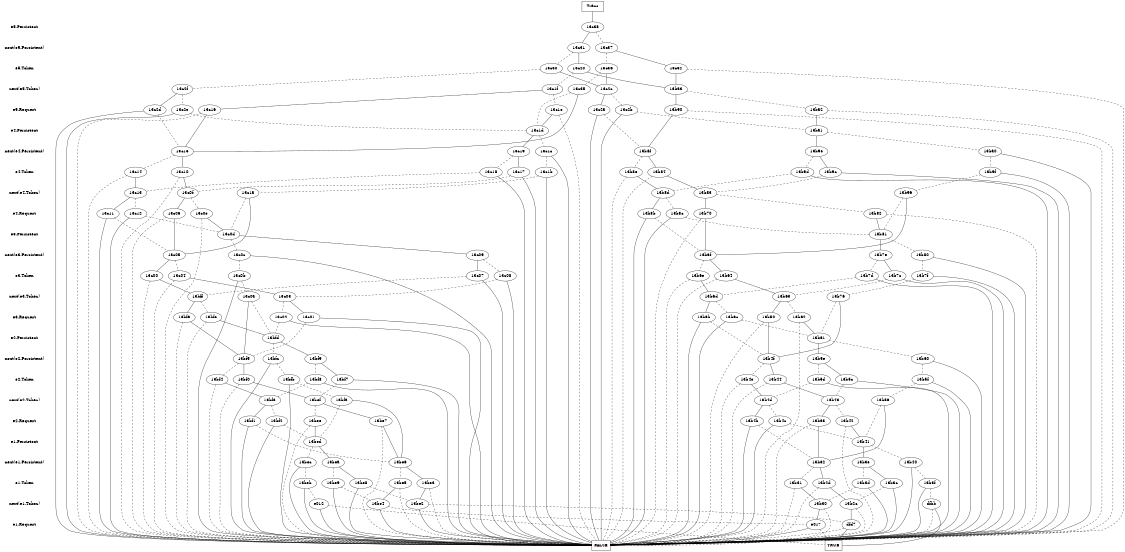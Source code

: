 digraph "DD" {
size = "7.5,10"
center = true;
edge [dir = none];
{ node [shape = plaintext];
  edge [style = invis];
  "CONST NODES" [style = invis];
" e5.Persistent " -> " next(e5.Persistent) " -> " e5.Token " -> " next(e5.Token) " -> " e5.Request " -> " e4.Persistent " -> " next(e4.Persistent) " -> " e4.Token " -> " next(e4.Token) " -> " e4.Request " -> " e3.Persistent " -> " next(e3.Persistent) " -> " e3.Token " -> " next(e3.Token) " -> " e3.Request " -> " e2.Persistent " -> " next(e2.Persistent) " -> " e2.Token " -> " next(e2.Token) " -> " e2.Request " -> " e1.Persistent " -> " next(e1.Persistent) " -> " e1.Token " -> " next(e1.Token) " -> " e1.Request " -> "CONST NODES"; 
}
{ rank = same; node [shape = box]; edge [style = invis];
"  Trans  "; }
{ rank = same; " e5.Persistent ";
"13c38";
}
{ rank = same; " next(e5.Persistent) ";
"13c31";
"13c37";
}
{ rank = same; " e5.Token ";
"13c30";
"13c36";
"13c20";
"13c32";
}
{ rank = same; " next(e5.Token) ";
"13ba3";
"13c1f";
"13c2f";
"13c2c";
"13c35";
}
{ rank = same; " e5.Request ";
"13c2d";
"13c16";
"13c1e";
"13c2e";
"13c2b";
"13b90";
"13ba2";
"13c2a";
}
{ rank = same; " e4.Persistent ";
"13ba1";
"13c1d";
}
{ rank = same; " next(e4.Persistent) ";
"13b9e";
"13c15";
"13c1c";
"13ba0";
"13b8f";
"13c19";
}
{ rank = same; " e4.Token ";
"13c18";
"13b9f";
"13c10";
"13c14";
"13c1b";
"13b9c";
"13b84";
"13b9d";
"13b8e";
"13c17";
}
{ rank = same; " next(e4.Token) ";
"13b8d";
"13b83";
"13c1a";
"13c13";
"13b96";
"13c0f";
}
{ rank = same; " e4.Request ";
"13c06";
"13c0e";
"13b8c";
"13c11";
"13b70";
"13b82";
"13b8b";
"13c12";
}
{ rank = same; " e3.Persistent ";
"13b81";
"13c0d";
}
{ rank = same; " next(e3.Persistent) ";
"13b7e";
"13c09";
"13b80";
"13b6f";
"13c05";
"13c0c";
}
{ rank = same; " e3.Token ";
"13c00";
"13b7f";
"13c04";
"13c07";
"13b7c";
"13c08";
"13b64";
"13b6e";
"13c0b";
"13b7d";
}
{ rank = same; " next(e3.Token) ";
"13c03";
"13b63";
"13bff";
"13b76";
"13c0a";
"13b6d";
}
{ rank = same; " e3.Request ";
"13bf6";
"13bfe";
"13c01";
"13c02";
"13b6c";
"13b50";
"13b62";
"13b6b";
}
{ rank = same; " e2.Persistent ";
"13b61";
"13bfd";
}
{ rank = same; " next(e2.Persistent) ";
"13bf5";
"13bfc";
"13b60";
"13b4f";
"13bf9";
"13b5e";
}
{ rank = same; " e2.Token ";
"13bf8";
"13bf0";
"13bf4";
"13b5f";
"13bfb";
"13b5c";
"13b44";
"13b4e";
"13b5d";
"13bf7";
}
{ rank = same; " next(e2.Token) ";
"13bef";
"13b43";
"13bf3";
"13bfa";
"13b4d";
"13b56";
}
{ rank = same; " e2.Request ";
"13bee";
"13b33";
"13b4c";
"13be7";
"13bf1";
"13b42";
"13bf2";
"13b4b";
}
{ rank = same; " e1.Persistent ";
"13bed";
"13b41";
}
{ rank = same; " next(e1.Persistent) ";
"13be6";
"13b40";
"13bea";
"13bec";
"13b3e";
"13b32";
}
{ rank = same; " e1.Token ";
"13b2d";
"13b31";
"13beb";
"13b3f";
"13be8";
"13be3";
"13be5";
"13be9";
"13b3c";
"13b3d";
}
{ rank = same; " next(e1.Token) ";
"dfbb";
"13be2";
"13be4";
"e012";
"13b2c";
"13b30";
}
{ rank = same; " e1.Request ";
"dfd7";
"e017";
}
{ rank = same; "CONST NODES";
{ node [shape = box]; "dee3" [label = "TRUE"];
"dee4" [label = "FALSE"];
}
}
"  Trans  " -> "13c38" [style = solid];
"13c38" -> "13c31";
"13c38" -> "13c37" [style = dashed];
"13c31" -> "13c20";
"13c31" -> "13c30" [style = dashed];
"13c37" -> "13c32";
"13c37" -> "13c36" [style = dashed];
"13c30" -> "13c2c";
"13c30" -> "13c2f" [style = dashed];
"13c36" -> "13c2c";
"13c36" -> "13c35" [style = dashed];
"13c20" -> "13ba3";
"13c20" -> "13c1f" [style = dashed];
"13c32" -> "13ba3";
"13c32" -> "dee4" [style = dashed];
"13ba3" -> "13b90";
"13ba3" -> "13ba2" [style = dashed];
"13c1f" -> "13c16";
"13c1f" -> "13c1e" [style = dashed];
"13c2f" -> "13c2d";
"13c2f" -> "13c2e" [style = dashed];
"13c2c" -> "13c2a";
"13c2c" -> "13c2b" [style = dashed];
"13c35" -> "13c15";
"13c35" -> "13c1d" [style = dashed];
"13c2d" -> "dee4";
"13c2d" -> "13c15" [style = dashed];
"13c16" -> "13c15";
"13c16" -> "dee4" [style = dashed];
"13c1e" -> "13c1d";
"13c1e" -> "dee4" [style = dashed];
"13c2e" -> "dee4";
"13c2e" -> "13c1d" [style = dashed];
"13c2b" -> "dee4";
"13c2b" -> "13ba1" [style = dashed];
"13b90" -> "13b8f";
"13b90" -> "dee4" [style = dashed];
"13ba2" -> "13ba1";
"13ba2" -> "dee4" [style = dashed];
"13c2a" -> "dee4";
"13c2a" -> "13b8f" [style = dashed];
"13ba1" -> "13b9e";
"13ba1" -> "13ba0" [style = dashed];
"13c1d" -> "13c19";
"13c1d" -> "13c1c" [style = dashed];
"13b9e" -> "13b9c";
"13b9e" -> "13b9d" [style = dashed];
"13c15" -> "13c10";
"13c15" -> "13c14" [style = dashed];
"13c1c" -> "dee4";
"13c1c" -> "13c1b" [style = dashed];
"13ba0" -> "dee4";
"13ba0" -> "13b9f" [style = dashed];
"13b8f" -> "13b84";
"13b8f" -> "13b8e" [style = dashed];
"13c19" -> "13c17";
"13c19" -> "13c18" [style = dashed];
"13c18" -> "dee4";
"13c18" -> "13c13" [style = dashed];
"13b9f" -> "dee4";
"13b9f" -> "13b96" [style = dashed];
"13c10" -> "13c0f";
"13c10" -> "dee4" [style = dashed];
"13c14" -> "13c13";
"13c14" -> "dee4" [style = dashed];
"13c1b" -> "dee4";
"13c1b" -> "13c1a" [style = dashed];
"13b9c" -> "dee4";
"13b9c" -> "13b83" [style = dashed];
"13b84" -> "13b83";
"13b84" -> "dee4" [style = dashed];
"13b9d" -> "dee4";
"13b9d" -> "13b8d" [style = dashed];
"13b8e" -> "13b8d";
"13b8e" -> "dee4" [style = dashed];
"13c17" -> "dee4";
"13c17" -> "13c0f" [style = dashed];
"13b8d" -> "13b8b";
"13b8d" -> "13b8c" [style = dashed];
"13b83" -> "13b70";
"13b83" -> "13b82" [style = dashed];
"13c1a" -> "13c05";
"13c1a" -> "13c0d" [style = dashed];
"13c13" -> "13c11";
"13c13" -> "13c12" [style = dashed];
"13b96" -> "13b6f";
"13b96" -> "13b81" [style = dashed];
"13c0f" -> "13c06";
"13c0f" -> "13c0e" [style = dashed];
"13c06" -> "13c05";
"13c06" -> "dee4" [style = dashed];
"13c0e" -> "13c0d";
"13c0e" -> "dee4" [style = dashed];
"13b8c" -> "dee4";
"13b8c" -> "13b81" [style = dashed];
"13c11" -> "dee4";
"13c11" -> "13c05" [style = dashed];
"13b70" -> "13b6f";
"13b70" -> "dee4" [style = dashed];
"13b82" -> "13b81";
"13b82" -> "dee4" [style = dashed];
"13b8b" -> "dee4";
"13b8b" -> "13b6f" [style = dashed];
"13c12" -> "dee4";
"13c12" -> "13c0d" [style = dashed];
"13b81" -> "13b7e";
"13b81" -> "13b80" [style = dashed];
"13c0d" -> "13c09";
"13c0d" -> "13c0c" [style = dashed];
"13b7e" -> "13b7c";
"13b7e" -> "13b7d" [style = dashed];
"13c09" -> "13c07";
"13c09" -> "13c08" [style = dashed];
"13b80" -> "dee4";
"13b80" -> "13b7f" [style = dashed];
"13b6f" -> "13b64";
"13b6f" -> "13b6e" [style = dashed];
"13c05" -> "13c00";
"13c05" -> "13c04" [style = dashed];
"13c0c" -> "dee4";
"13c0c" -> "13c0b" [style = dashed];
"13c00" -> "13bff";
"13c00" -> "dee4" [style = dashed];
"13b7f" -> "dee4";
"13b7f" -> "13b76" [style = dashed];
"13c04" -> "13c03";
"13c04" -> "dee4" [style = dashed];
"13c07" -> "dee4";
"13c07" -> "13bff" [style = dashed];
"13b7c" -> "dee4";
"13b7c" -> "13b63" [style = dashed];
"13c08" -> "dee4";
"13c08" -> "13c03" [style = dashed];
"13b64" -> "13b63";
"13b64" -> "dee4" [style = dashed];
"13b6e" -> "13b6d";
"13b6e" -> "dee4" [style = dashed];
"13c0b" -> "dee4";
"13c0b" -> "13c0a" [style = dashed];
"13b7d" -> "dee4";
"13b7d" -> "13b6d" [style = dashed];
"13c03" -> "13c01";
"13c03" -> "13c02" [style = dashed];
"13b63" -> "13b50";
"13b63" -> "13b62" [style = dashed];
"13bff" -> "13bf6";
"13bff" -> "13bfe" [style = dashed];
"13b76" -> "13b4f";
"13b76" -> "13b61" [style = dashed];
"13c0a" -> "13bf5";
"13c0a" -> "13bfd" [style = dashed];
"13b6d" -> "13b6b";
"13b6d" -> "13b6c" [style = dashed];
"13bf6" -> "13bf5";
"13bf6" -> "dee4" [style = dashed];
"13bfe" -> "13bfd";
"13bfe" -> "dee4" [style = dashed];
"13c01" -> "dee4";
"13c01" -> "13bf5" [style = dashed];
"13c02" -> "dee4";
"13c02" -> "13bfd" [style = dashed];
"13b6c" -> "dee4";
"13b6c" -> "13b61" [style = dashed];
"13b50" -> "13b4f";
"13b50" -> "dee4" [style = dashed];
"13b62" -> "13b61";
"13b62" -> "dee4" [style = dashed];
"13b6b" -> "dee4";
"13b6b" -> "13b4f" [style = dashed];
"13b61" -> "13b5e";
"13b61" -> "13b60" [style = dashed];
"13bfd" -> "13bf9";
"13bfd" -> "13bfc" [style = dashed];
"13bf5" -> "13bf0";
"13bf5" -> "13bf4" [style = dashed];
"13bfc" -> "dee4";
"13bfc" -> "13bfb" [style = dashed];
"13b60" -> "dee4";
"13b60" -> "13b5f" [style = dashed];
"13b4f" -> "13b44";
"13b4f" -> "13b4e" [style = dashed];
"13bf9" -> "13bf7";
"13bf9" -> "13bf8" [style = dashed];
"13b5e" -> "13b5c";
"13b5e" -> "13b5d" [style = dashed];
"13bf8" -> "dee4";
"13bf8" -> "13bf3" [style = dashed];
"13bf0" -> "13bef";
"13bf0" -> "dee4" [style = dashed];
"13bf4" -> "13bf3";
"13bf4" -> "dee4" [style = dashed];
"13b5f" -> "dee4";
"13b5f" -> "13b56" [style = dashed];
"13bfb" -> "dee4";
"13bfb" -> "13bfa" [style = dashed];
"13b5c" -> "dee4";
"13b5c" -> "13b43" [style = dashed];
"13b44" -> "13b43";
"13b44" -> "dee4" [style = dashed];
"13b4e" -> "13b4d";
"13b4e" -> "dee4" [style = dashed];
"13b5d" -> "dee4";
"13b5d" -> "13b4d" [style = dashed];
"13bf7" -> "dee4";
"13bf7" -> "13bef" [style = dashed];
"13bef" -> "13be7";
"13bef" -> "13bee" [style = dashed];
"13b43" -> "13b33";
"13b43" -> "13b42" [style = dashed];
"13bf3" -> "13bf1";
"13bf3" -> "13bf2" [style = dashed];
"13bfa" -> "13be6";
"13bfa" -> "13bed" [style = dashed];
"13b4d" -> "13b4b";
"13b4d" -> "13b4c" [style = dashed];
"13b56" -> "13b32";
"13b56" -> "13b41" [style = dashed];
"13bee" -> "13bed";
"13bee" -> "dee4" [style = dashed];
"13b33" -> "13b32";
"13b33" -> "dee4" [style = dashed];
"13b4c" -> "dee4";
"13b4c" -> "13b41" [style = dashed];
"13be7" -> "13be6";
"13be7" -> "dee4" [style = dashed];
"13bf1" -> "dee4";
"13bf1" -> "13be6" [style = dashed];
"13b42" -> "13b41";
"13b42" -> "dee4" [style = dashed];
"13bf2" -> "dee4";
"13bf2" -> "13bed" [style = dashed];
"13b4b" -> "dee4";
"13b4b" -> "13b32" [style = dashed];
"13bed" -> "13bea";
"13bed" -> "13bec" [style = dashed];
"13b41" -> "13b3e";
"13b41" -> "13b40" [style = dashed];
"13be6" -> "13be3";
"13be6" -> "13be5" [style = dashed];
"13b40" -> "dee4";
"13b40" -> "13b3f" [style = dashed];
"13bea" -> "13be8";
"13bea" -> "13be9" [style = dashed];
"13bec" -> "dee4";
"13bec" -> "13beb" [style = dashed];
"13b3e" -> "13b3c";
"13b3e" -> "13b3d" [style = dashed];
"13b32" -> "13b2d";
"13b32" -> "13b31" [style = dashed];
"13b2d" -> "13b2c";
"13b2d" -> "dee4" [style = dashed];
"13b31" -> "13b30";
"13b31" -> "dee4" [style = dashed];
"13beb" -> "dee4";
"13beb" -> "e012" [style = dashed];
"13b3f" -> "dee4";
"13b3f" -> "dfbb" [style = dashed];
"13be8" -> "dee4";
"13be8" -> "13be2" [style = dashed];
"13be3" -> "13be2";
"13be3" -> "dee4" [style = dashed];
"13be5" -> "13be4";
"13be5" -> "dee4" [style = dashed];
"13be9" -> "dee4";
"13be9" -> "13be4" [style = dashed];
"13b3c" -> "dee4";
"13b3c" -> "13b2c" [style = dashed];
"13b3d" -> "dee4";
"13b3d" -> "13b30" [style = dashed];
"dfbb" -> "dee3";
"dfbb" -> "dee4" [style = dashed];
"13be2" -> "dee4";
"13be2" -> "dfd7" [style = dashed];
"13be4" -> "dee4";
"13be4" -> "e017" [style = dashed];
"e012" -> "dee4";
"e012" -> "dee3" [style = dashed];
"13b2c" -> "dfd7";
"13b2c" -> "dee4" [style = dashed];
"13b30" -> "e017";
"13b30" -> "dee4" [style = dashed];
"dfd7" -> "dee3";
"dfd7" -> "dee4" [style = dashed];
"e017" -> "dee4";
"e017" -> "dee3" [style = dashed];
"dee3" [label = "TRUE"];
"dee4" [label = "FALSE"];
}
